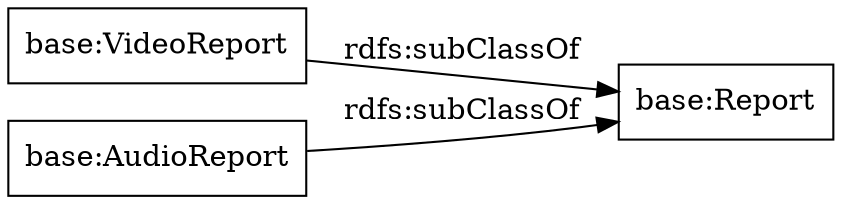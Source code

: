 digraph ar2dtool_diagram { 
rankdir=LR;
size="1000"
node [shape = rectangle, color="black"]; "base:VideoReport" "base:Report" "base:AudioReport" ; /*classes style*/
	"base:VideoReport" -> "base:Report" [ label = "rdfs:subClassOf" ];
	"base:AudioReport" -> "base:Report" [ label = "rdfs:subClassOf" ];

}
